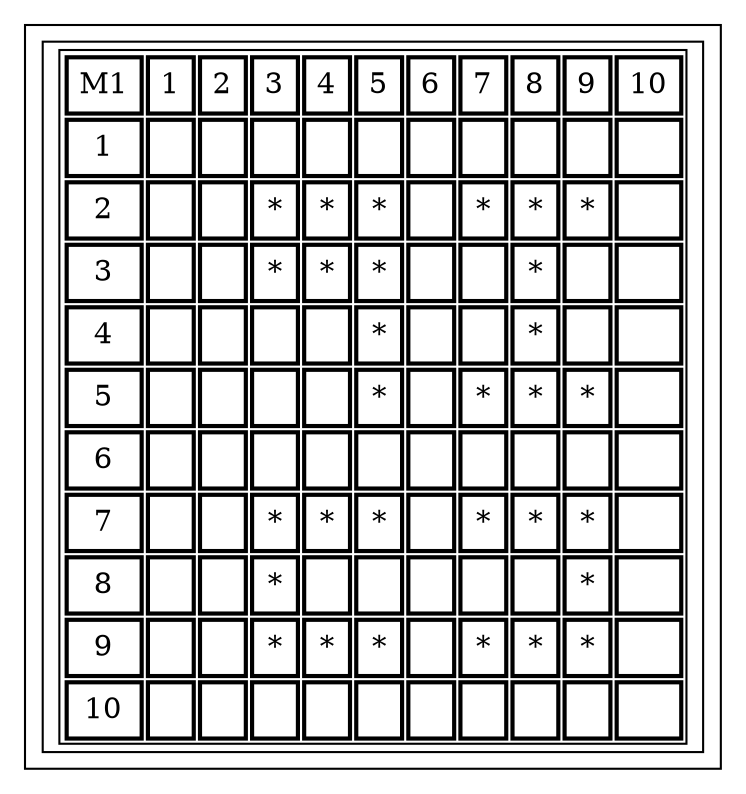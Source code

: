 digraph G {
 
                subgraph cluster1 {
 
                node [  shape = "box" ]
                a0 [ label= <
                <TABLE border="1" cellspacing= "1" cellpadding="5">
                        <TR><TD border="2">M1</TD>
                                    <TD border="2">1</TD>
                                    
                                    
                                    <TD border="2">2</TD>
                                    
                                    
                                    <TD border="2">3</TD>
                                    
                                    
                                    <TD border="2">4</TD>
                                    
                                    
                                    <TD border="2">5</TD>
                                    
                                    
                                    <TD border="2">6</TD>
                                    
                                    
                                    <TD border="2">7</TD>
                                    
                                    
                                    <TD border="2">8</TD>
                                    
                                    
                                    <TD border="2">9</TD>
                                    
                                    
                                    <TD border="2">10</TD>
                                    
                                    </TR><TR><TD border="2">1</TD><TD border="2"> </TD>
<TD border="2"> </TD>
<TD border="2"> </TD>
<TD border="2"> </TD>
<TD border="2"> </TD>
<TD border="2"> </TD>
<TD border="2"> </TD>
<TD border="2"> </TD>
<TD border="2"> </TD>
<TD border="2"> </TD>
</TR>
<TR><TD border="2">2</TD><TD border="2"> </TD>
<TD border="2"> </TD>
<TD border="2">*</TD>
<TD border="2">*</TD>
<TD border="2">*</TD>
<TD border="2"> </TD>
<TD border="2">*</TD>
<TD border="2">*</TD>
<TD border="2">*</TD>
<TD border="2"> </TD>
</TR>
<TR><TD border="2">3</TD><TD border="2"> </TD>
<TD border="2"> </TD>
<TD border="2">*</TD>
<TD border="2">*</TD>
<TD border="2">*</TD>
<TD border="2"> </TD>
<TD border="2"> </TD>
<TD border="2">*</TD>
<TD border="2"> </TD>
<TD border="2"> </TD>
</TR>
<TR><TD border="2">4</TD><TD border="2"> </TD>
<TD border="2"> </TD>
<TD border="2"> </TD>
<TD border="2"> </TD>
<TD border="2">*</TD>
<TD border="2"> </TD>
<TD border="2"> </TD>
<TD border="2">*</TD>
<TD border="2"> </TD>
<TD border="2"> </TD>
</TR>
<TR><TD border="2">5</TD><TD border="2"> </TD>
<TD border="2"> </TD>
<TD border="2"> </TD>
<TD border="2"> </TD>
<TD border="2">*</TD>
<TD border="2"> </TD>
<TD border="2">*</TD>
<TD border="2">*</TD>
<TD border="2">*</TD>
<TD border="2"> </TD>
</TR>
<TR><TD border="2">6</TD><TD border="2"> </TD>
<TD border="2"> </TD>
<TD border="2"> </TD>
<TD border="2"> </TD>
<TD border="2"> </TD>
<TD border="2"> </TD>
<TD border="2"> </TD>
<TD border="2"> </TD>
<TD border="2"> </TD>
<TD border="2"> </TD>
</TR>
<TR><TD border="2">7</TD><TD border="2"> </TD>
<TD border="2"> </TD>
<TD border="2">*</TD>
<TD border="2">*</TD>
<TD border="2">*</TD>
<TD border="2"> </TD>
<TD border="2">*</TD>
<TD border="2">*</TD>
<TD border="2">*</TD>
<TD border="2"> </TD>
</TR>
<TR><TD border="2">8</TD><TD border="2"> </TD>
<TD border="2"> </TD>
<TD border="2">*</TD>
<TD border="2"> </TD>
<TD border="2"> </TD>
<TD border="2"> </TD>
<TD border="2"> </TD>
<TD border="2"> </TD>
<TD border="2">*</TD>
<TD border="2"> </TD>
</TR>
<TR><TD border="2">9</TD><TD border="2"> </TD>
<TD border="2"> </TD>
<TD border="2">*</TD>
<TD border="2">*</TD>
<TD border="2">*</TD>
<TD border="2"> </TD>
<TD border="2">*</TD>
<TD border="2">*</TD>
<TD border="2">*</TD>
<TD border="2"> </TD>
</TR>
<TR><TD border="2">10</TD><TD border="2"> </TD>
<TD border="2"> </TD>
<TD border="2"> </TD>
<TD border="2"> </TD>
<TD border="2"> </TD>
<TD border="2"> </TD>
<TD border="2"> </TD>
<TD border="2"> </TD>
<TD border="2"> </TD>
<TD border="2"> </TD>
</TR>

                    
                    </TABLE>>];


                    }


                    }
